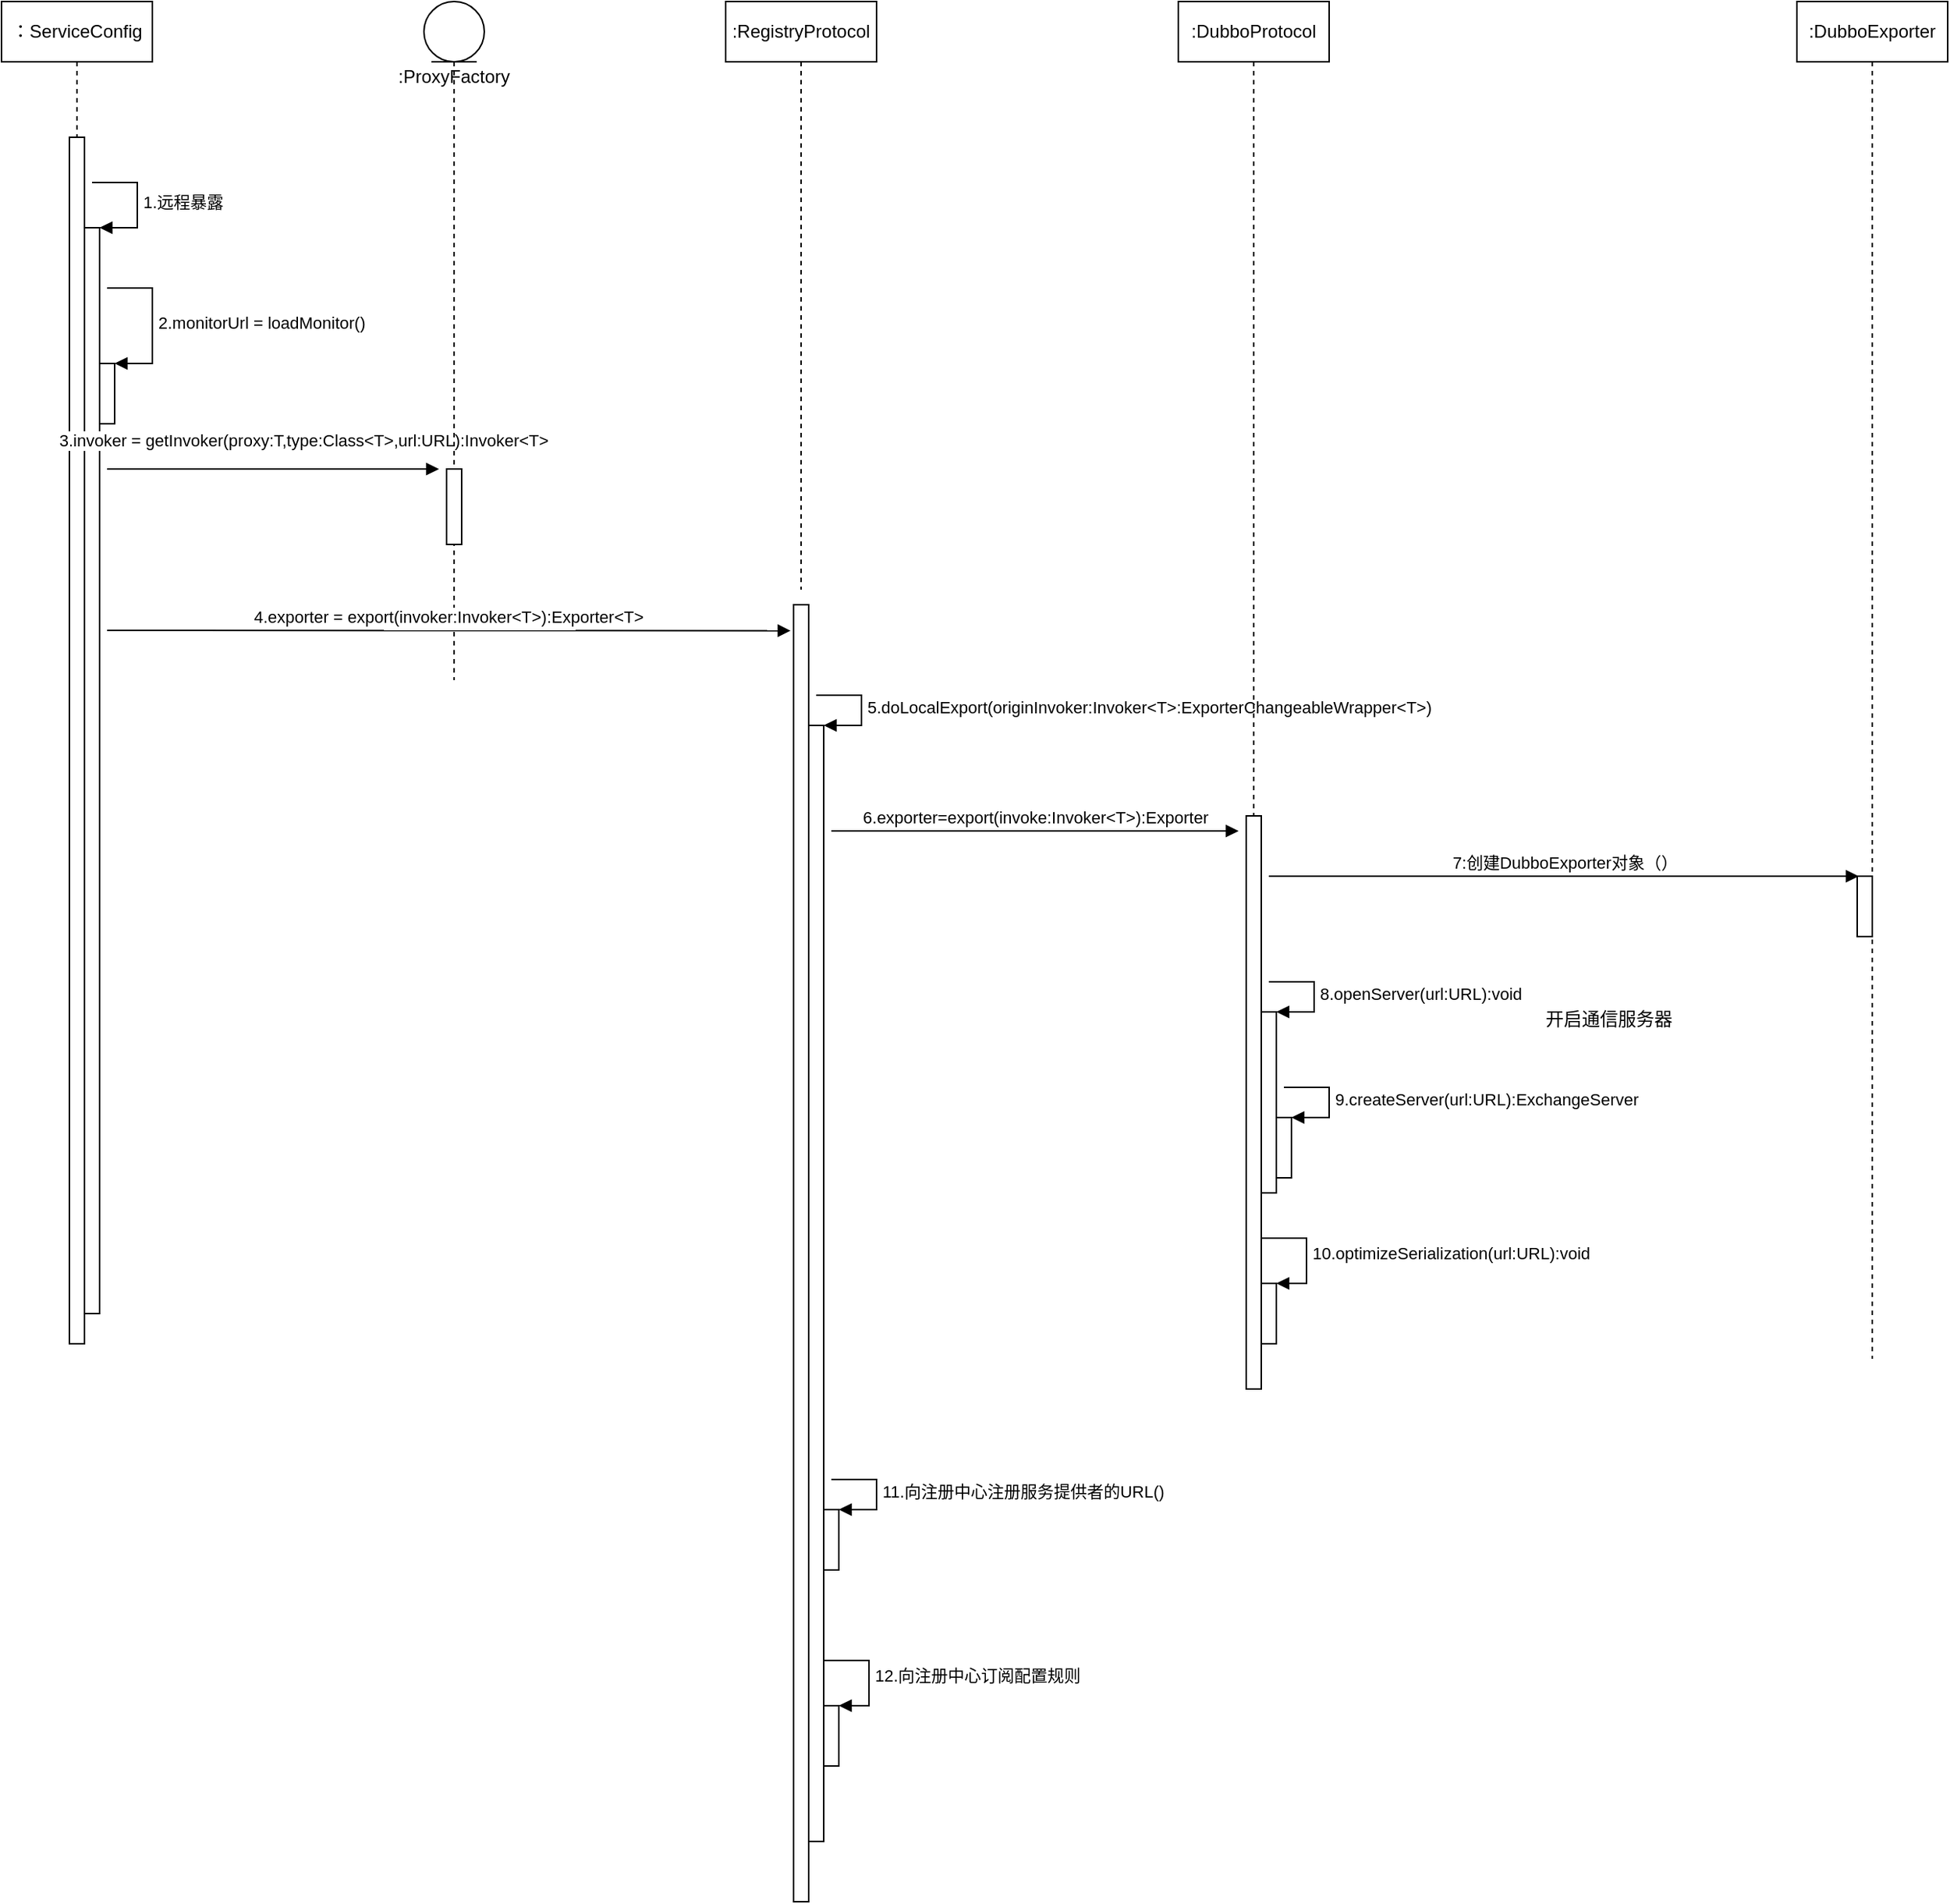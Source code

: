 <mxfile version="14.9.6" type="device"><diagram id="Xx90FSRqQB3BVAasOfLn" name="第 1 页"><mxGraphModel dx="946" dy="725" grid="1" gridSize="10" guides="1" tooltips="1" connect="1" arrows="1" fold="1" page="1" pageScale="1" pageWidth="827" pageHeight="1169" math="0" shadow="0"><root><mxCell id="0"/><mxCell id="1" parent="0"/><mxCell id="fdTvnWEVt0e2-c0Up-ku-4" value="：ServiceConfig" style="shape=umlLifeline;perimeter=lifelinePerimeter;whiteSpace=wrap;html=1;container=1;collapsible=0;recursiveResize=0;outlineConnect=0;" vertex="1" parent="1"><mxGeometry x="140" y="210" width="100" height="890" as="geometry"/></mxCell><mxCell id="fdTvnWEVt0e2-c0Up-ku-5" value="" style="html=1;points=[];perimeter=orthogonalPerimeter;" vertex="1" parent="fdTvnWEVt0e2-c0Up-ku-4"><mxGeometry x="45" y="90" width="10" height="800" as="geometry"/></mxCell><mxCell id="fdTvnWEVt0e2-c0Up-ku-8" value="" style="html=1;points=[];perimeter=orthogonalPerimeter;" vertex="1" parent="fdTvnWEVt0e2-c0Up-ku-4"><mxGeometry x="55" y="150" width="10" height="720" as="geometry"/></mxCell><mxCell id="fdTvnWEVt0e2-c0Up-ku-9" value="1.远程暴露" style="edgeStyle=orthogonalEdgeStyle;html=1;align=left;spacingLeft=2;endArrow=block;rounded=0;entryX=1;entryY=0;" edge="1" target="fdTvnWEVt0e2-c0Up-ku-8" parent="fdTvnWEVt0e2-c0Up-ku-4"><mxGeometry relative="1" as="geometry"><mxPoint x="60" y="120" as="sourcePoint"/><Array as="points"><mxPoint x="90" y="120"/></Array></mxGeometry></mxCell><mxCell id="fdTvnWEVt0e2-c0Up-ku-10" value="" style="html=1;points=[];perimeter=orthogonalPerimeter;" vertex="1" parent="fdTvnWEVt0e2-c0Up-ku-4"><mxGeometry x="65" y="240" width="10" height="40" as="geometry"/></mxCell><mxCell id="fdTvnWEVt0e2-c0Up-ku-11" value="2.monitorUrl = loadMonitor()" style="edgeStyle=orthogonalEdgeStyle;html=1;align=left;spacingLeft=2;endArrow=block;rounded=0;entryX=1;entryY=0;" edge="1" target="fdTvnWEVt0e2-c0Up-ku-10" parent="fdTvnWEVt0e2-c0Up-ku-4"><mxGeometry relative="1" as="geometry"><mxPoint x="70" y="190" as="sourcePoint"/><Array as="points"><mxPoint x="100" y="190"/></Array></mxGeometry></mxCell><mxCell id="fdTvnWEVt0e2-c0Up-ku-17" value="3.invoker = getInvoker(proxy:T,type:Class&amp;lt;T&amp;gt;,url:URL):Invoker&amp;lt;T&amp;gt;" style="html=1;verticalAlign=bottom;endArrow=block;" edge="1" parent="fdTvnWEVt0e2-c0Up-ku-4"><mxGeometry x="0.182" y="10" width="80" relative="1" as="geometry"><mxPoint x="70" y="310" as="sourcePoint"/><mxPoint x="290" y="310" as="targetPoint"/><mxPoint as="offset"/></mxGeometry></mxCell><mxCell id="fdTvnWEVt0e2-c0Up-ku-12" value=":ProxyFactory" style="shape=umlLifeline;participant=umlEntity;perimeter=lifelinePerimeter;whiteSpace=wrap;html=1;container=1;collapsible=0;recursiveResize=0;verticalAlign=top;spacingTop=36;outlineConnect=0;" vertex="1" parent="1"><mxGeometry x="420" y="210" width="40" height="450" as="geometry"/></mxCell><mxCell id="fdTvnWEVt0e2-c0Up-ku-16" value="" style="html=1;points=[];perimeter=orthogonalPerimeter;" vertex="1" parent="fdTvnWEVt0e2-c0Up-ku-12"><mxGeometry x="15" y="310" width="10" height="50" as="geometry"/></mxCell><mxCell id="fdTvnWEVt0e2-c0Up-ku-18" value=":RegistryProtocol" style="shape=umlLifeline;perimeter=lifelinePerimeter;whiteSpace=wrap;html=1;container=1;collapsible=0;recursiveResize=0;outlineConnect=0;" vertex="1" parent="1"><mxGeometry x="620" y="210" width="100" height="390" as="geometry"/></mxCell><mxCell id="fdTvnWEVt0e2-c0Up-ku-19" value="" style="html=1;points=[];perimeter=orthogonalPerimeter;" vertex="1" parent="1"><mxGeometry x="665" y="610" width="10" height="860" as="geometry"/></mxCell><mxCell id="fdTvnWEVt0e2-c0Up-ku-20" value="4.exporter = export(invoker:Invoker&amp;lt;T&amp;gt;):Exporter&amp;lt;T&amp;gt;" style="html=1;verticalAlign=bottom;endArrow=block;entryX=-0.2;entryY=0.02;entryDx=0;entryDy=0;entryPerimeter=0;" edge="1" parent="1" target="fdTvnWEVt0e2-c0Up-ku-19"><mxGeometry width="80" relative="1" as="geometry"><mxPoint x="210" y="627" as="sourcePoint"/><mxPoint x="290" y="590" as="targetPoint"/></mxGeometry></mxCell><mxCell id="fdTvnWEVt0e2-c0Up-ku-21" value="" style="html=1;points=[];perimeter=orthogonalPerimeter;" vertex="1" parent="1"><mxGeometry x="675" y="690" width="10" height="740" as="geometry"/></mxCell><mxCell id="fdTvnWEVt0e2-c0Up-ku-22" value="5.doLocalExport(originInvoker:Invoker&amp;lt;T&amp;gt;:ExporterChangeableWrapper&amp;lt;T&amp;gt;)" style="edgeStyle=orthogonalEdgeStyle;html=1;align=left;spacingLeft=2;endArrow=block;rounded=0;entryX=1;entryY=0;" edge="1" target="fdTvnWEVt0e2-c0Up-ku-21" parent="1"><mxGeometry relative="1" as="geometry"><mxPoint x="680" y="670" as="sourcePoint"/><Array as="points"><mxPoint x="710" y="670"/></Array></mxGeometry></mxCell><mxCell id="fdTvnWEVt0e2-c0Up-ku-23" value=":DubboProtocol" style="shape=umlLifeline;perimeter=lifelinePerimeter;whiteSpace=wrap;html=1;container=1;collapsible=0;recursiveResize=0;outlineConnect=0;" vertex="1" parent="1"><mxGeometry x="920" y="210" width="100" height="920" as="geometry"/></mxCell><mxCell id="fdTvnWEVt0e2-c0Up-ku-24" value="" style="html=1;points=[];perimeter=orthogonalPerimeter;" vertex="1" parent="fdTvnWEVt0e2-c0Up-ku-23"><mxGeometry x="45" y="540" width="10" height="380" as="geometry"/></mxCell><mxCell id="fdTvnWEVt0e2-c0Up-ku-28" value="7:创建DubboExporter对象（）" style="html=1;verticalAlign=bottom;endArrow=block;entryX=0.1;entryY=0;entryDx=0;entryDy=0;entryPerimeter=0;" edge="1" parent="fdTvnWEVt0e2-c0Up-ku-23" target="fdTvnWEVt0e2-c0Up-ku-27"><mxGeometry width="80" relative="1" as="geometry"><mxPoint x="60" y="580" as="sourcePoint"/><mxPoint x="440" y="580" as="targetPoint"/></mxGeometry></mxCell><mxCell id="fdTvnWEVt0e2-c0Up-ku-29" value="" style="html=1;points=[];perimeter=orthogonalPerimeter;" vertex="1" parent="fdTvnWEVt0e2-c0Up-ku-23"><mxGeometry x="55" y="670" width="10" height="120" as="geometry"/></mxCell><mxCell id="fdTvnWEVt0e2-c0Up-ku-30" value="8.openServer(url:URL):void" style="edgeStyle=orthogonalEdgeStyle;html=1;align=left;spacingLeft=2;endArrow=block;rounded=0;entryX=1;entryY=0;" edge="1" target="fdTvnWEVt0e2-c0Up-ku-29" parent="fdTvnWEVt0e2-c0Up-ku-23"><mxGeometry relative="1" as="geometry"><mxPoint x="60" y="650" as="sourcePoint"/><Array as="points"><mxPoint x="90" y="650"/></Array></mxGeometry></mxCell><mxCell id="fdTvnWEVt0e2-c0Up-ku-32" value="" style="html=1;points=[];perimeter=orthogonalPerimeter;" vertex="1" parent="fdTvnWEVt0e2-c0Up-ku-23"><mxGeometry x="65" y="740" width="10" height="40" as="geometry"/></mxCell><mxCell id="fdTvnWEVt0e2-c0Up-ku-33" value="9.createServer(url:URL):ExchangeServer" style="edgeStyle=orthogonalEdgeStyle;html=1;align=left;spacingLeft=2;endArrow=block;rounded=0;entryX=1;entryY=0;" edge="1" target="fdTvnWEVt0e2-c0Up-ku-32" parent="fdTvnWEVt0e2-c0Up-ku-23"><mxGeometry relative="1" as="geometry"><mxPoint x="70" y="720" as="sourcePoint"/><Array as="points"><mxPoint x="100" y="720"/></Array></mxGeometry></mxCell><mxCell id="fdTvnWEVt0e2-c0Up-ku-34" value="" style="html=1;points=[];perimeter=orthogonalPerimeter;" vertex="1" parent="fdTvnWEVt0e2-c0Up-ku-23"><mxGeometry x="55" y="850" width="10" height="40" as="geometry"/></mxCell><mxCell id="fdTvnWEVt0e2-c0Up-ku-35" value="10.optimizeSerialization(url:URL):void" style="edgeStyle=orthogonalEdgeStyle;html=1;align=left;spacingLeft=2;endArrow=block;rounded=0;entryX=1;entryY=0;" edge="1" target="fdTvnWEVt0e2-c0Up-ku-34" parent="fdTvnWEVt0e2-c0Up-ku-23"><mxGeometry relative="1" as="geometry"><mxPoint x="55" y="820" as="sourcePoint"/><Array as="points"><mxPoint x="85" y="820"/></Array></mxGeometry></mxCell><mxCell id="fdTvnWEVt0e2-c0Up-ku-25" value="6.exporter=export(invoke:Invoker&amp;lt;T&amp;gt;):Exporter" style="html=1;verticalAlign=bottom;endArrow=block;" edge="1" parent="1"><mxGeometry width="80" relative="1" as="geometry"><mxPoint x="690" y="760" as="sourcePoint"/><mxPoint x="960" y="760" as="targetPoint"/></mxGeometry></mxCell><mxCell id="fdTvnWEVt0e2-c0Up-ku-26" value=":DubboExporter" style="shape=umlLifeline;perimeter=lifelinePerimeter;whiteSpace=wrap;html=1;container=1;collapsible=0;recursiveResize=0;outlineConnect=0;" vertex="1" parent="1"><mxGeometry x="1330" y="210" width="100" height="900" as="geometry"/></mxCell><mxCell id="fdTvnWEVt0e2-c0Up-ku-27" value="" style="html=1;points=[];perimeter=orthogonalPerimeter;" vertex="1" parent="1"><mxGeometry x="1370" y="790" width="10" height="40" as="geometry"/></mxCell><mxCell id="fdTvnWEVt0e2-c0Up-ku-31" value="开启通信服务器" style="text;html=1;strokeColor=none;fillColor=none;align=center;verticalAlign=middle;whiteSpace=wrap;rounded=0;" vertex="1" parent="1"><mxGeometry x="1131" y="880" width="149" height="10" as="geometry"/></mxCell><mxCell id="fdTvnWEVt0e2-c0Up-ku-36" value="" style="html=1;points=[];perimeter=orthogonalPerimeter;" vertex="1" parent="1"><mxGeometry x="685" y="1210" width="10" height="40" as="geometry"/></mxCell><mxCell id="fdTvnWEVt0e2-c0Up-ku-37" value="11.向注册中心注册服务提供者的URL()" style="edgeStyle=orthogonalEdgeStyle;html=1;align=left;spacingLeft=2;endArrow=block;rounded=0;entryX=1;entryY=0;" edge="1" target="fdTvnWEVt0e2-c0Up-ku-36" parent="1"><mxGeometry relative="1" as="geometry"><mxPoint x="690" y="1190" as="sourcePoint"/><Array as="points"><mxPoint x="720" y="1190"/></Array></mxGeometry></mxCell><mxCell id="fdTvnWEVt0e2-c0Up-ku-40" value="" style="html=1;points=[];perimeter=orthogonalPerimeter;" vertex="1" parent="1"><mxGeometry x="685" y="1340" width="10" height="40" as="geometry"/></mxCell><mxCell id="fdTvnWEVt0e2-c0Up-ku-41" value="12.向注册中心订阅配置规则" style="edgeStyle=orthogonalEdgeStyle;html=1;align=left;spacingLeft=2;endArrow=block;rounded=0;entryX=1;entryY=0;" edge="1" target="fdTvnWEVt0e2-c0Up-ku-40" parent="1"><mxGeometry relative="1" as="geometry"><mxPoint x="685" y="1310" as="sourcePoint"/><Array as="points"><mxPoint x="715" y="1310"/></Array></mxGeometry></mxCell></root></mxGraphModel></diagram></mxfile>